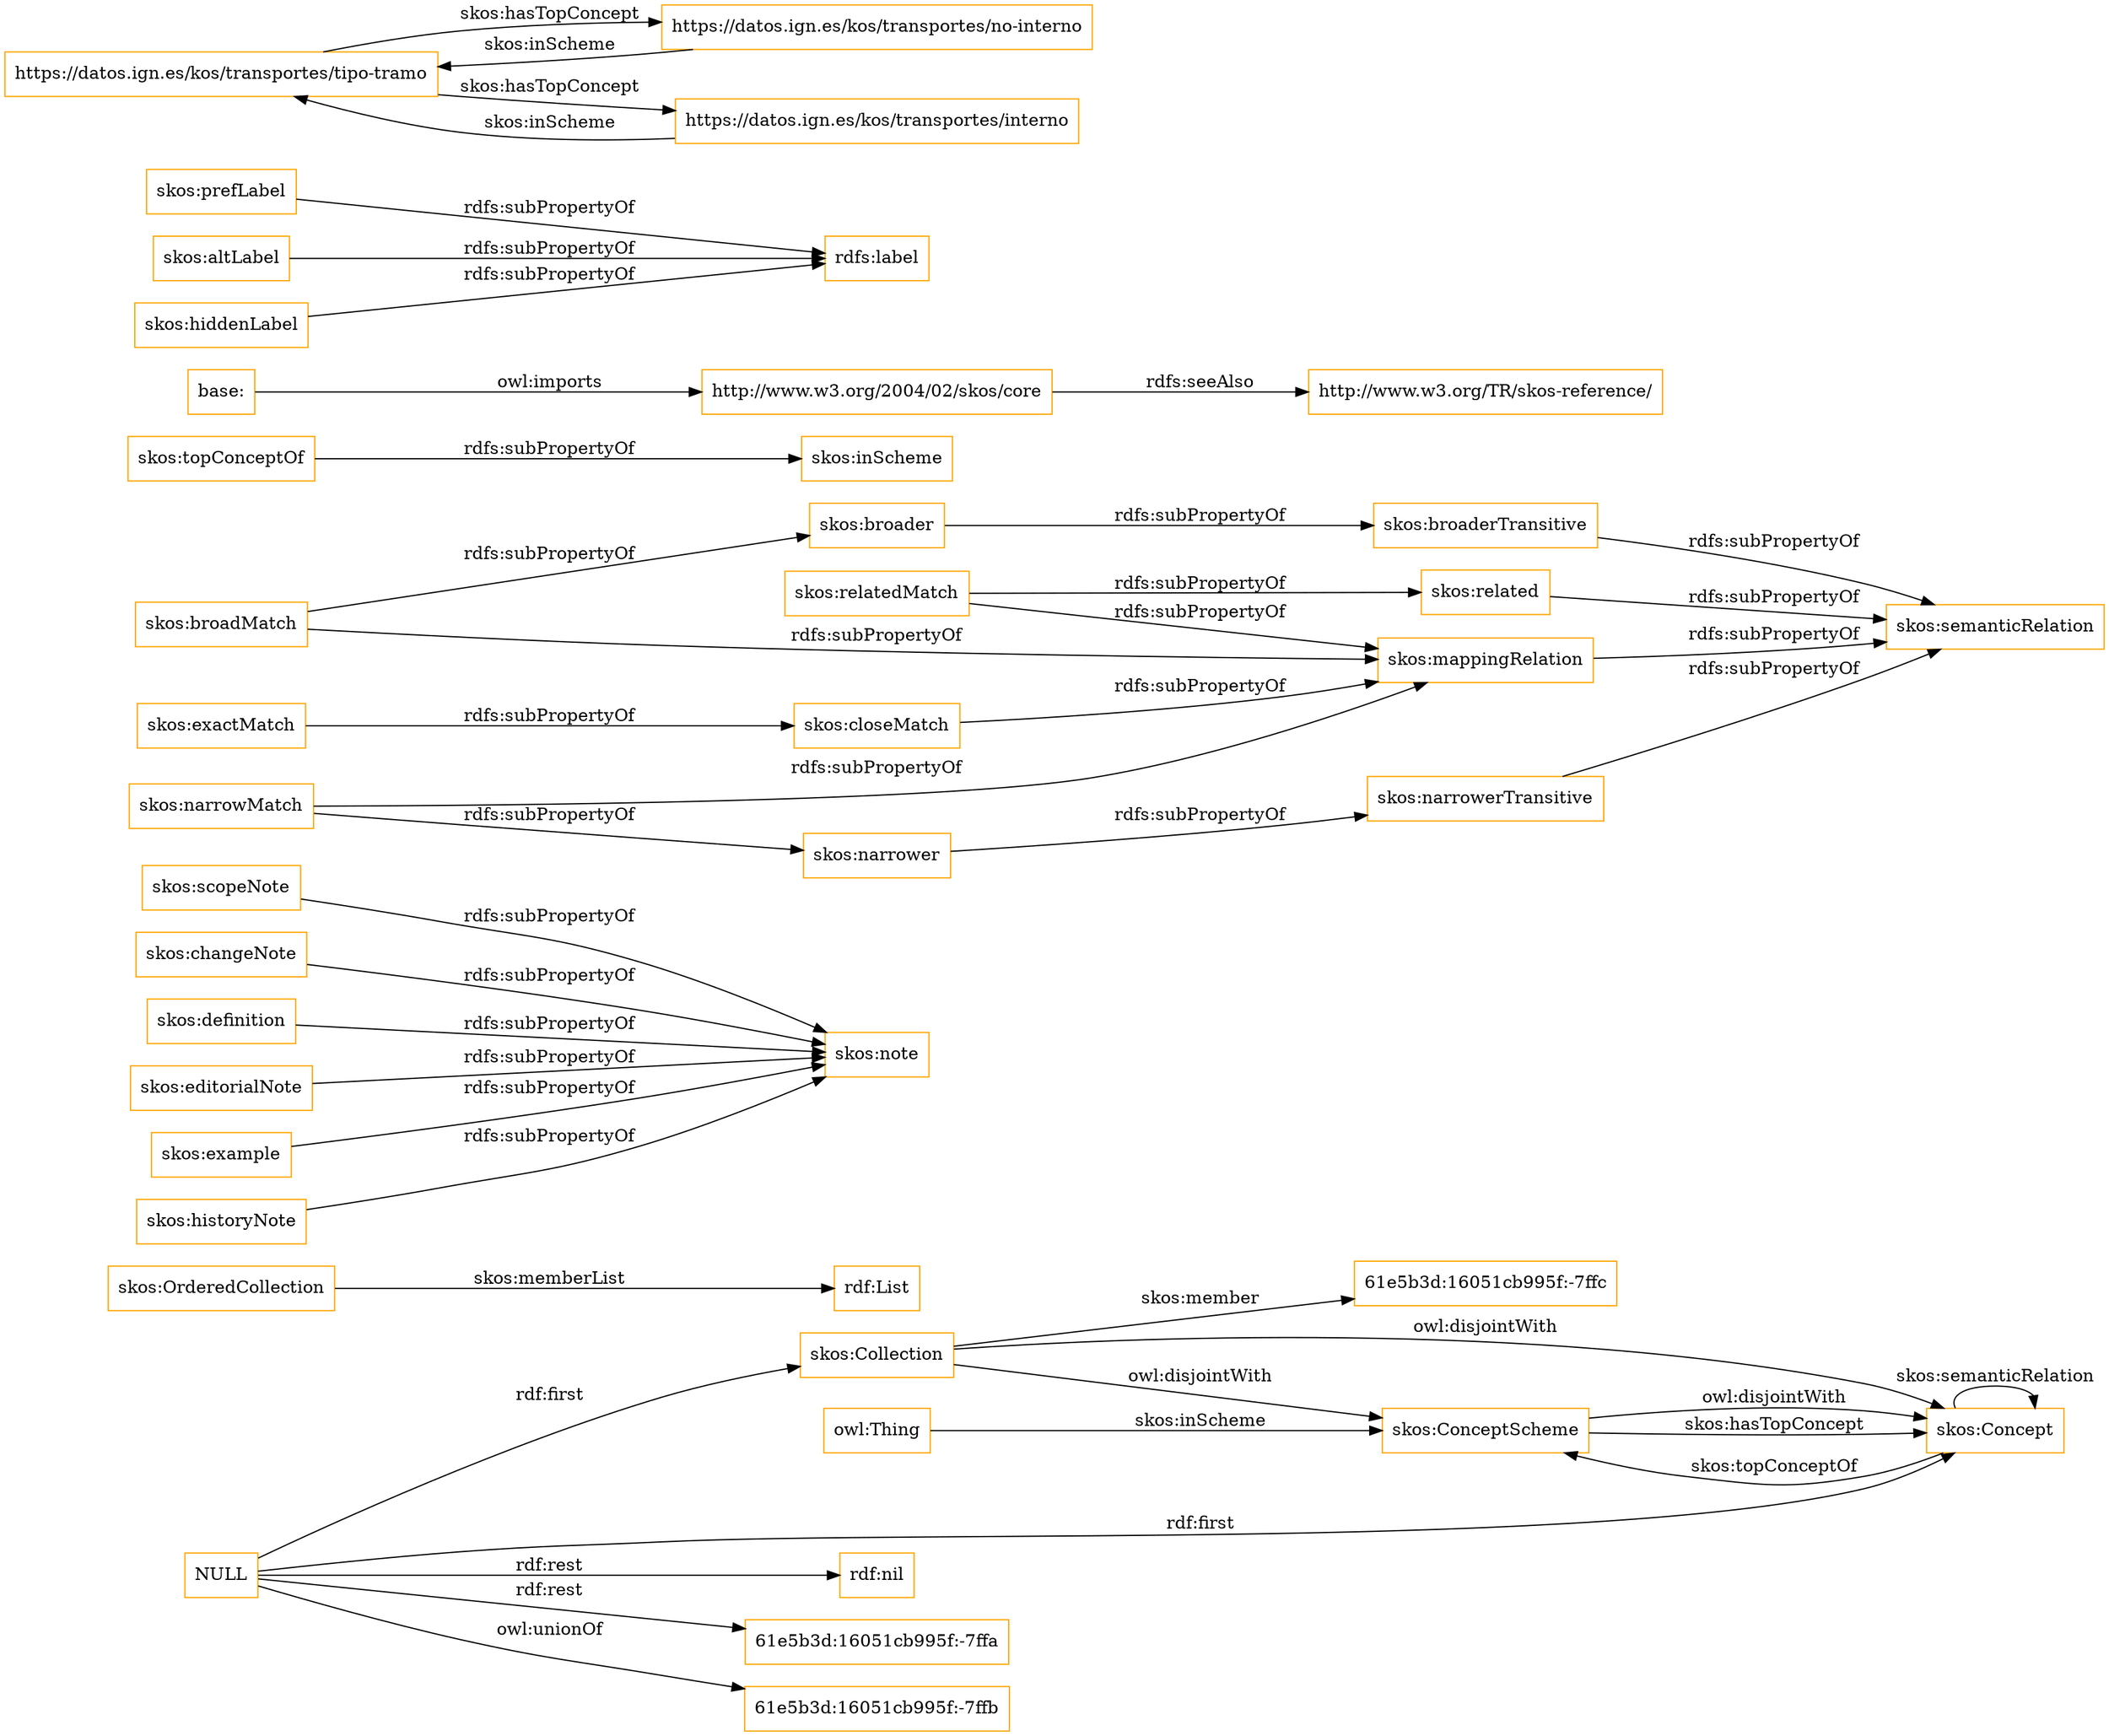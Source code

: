 digraph ar2dtool_diagram { 
rankdir=LR;
size="1501"
node [shape = rectangle, color="orange"]; "61e5b3d:16051cb995f:-7ffc" "skos:OrderedCollection" "skos:Collection" "skos:ConceptScheme" "skos:Concept" ; /*classes style*/
	"NULL" -> "rdf:nil" [ label = "rdf:rest" ];
	"NULL" -> "skos:Collection" [ label = "rdf:first" ];
	"NULL" -> "61e5b3d:16051cb995f:-7ffa" [ label = "rdf:rest" ];
	"NULL" -> "skos:Concept" [ label = "rdf:first" ];
	"NULL" -> "61e5b3d:16051cb995f:-7ffb" [ label = "owl:unionOf" ];
	"skos:scopeNote" -> "skos:note" [ label = "rdfs:subPropertyOf" ];
	"skos:closeMatch" -> "skos:mappingRelation" [ label = "rdfs:subPropertyOf" ];
	"skos:relatedMatch" -> "skos:related" [ label = "rdfs:subPropertyOf" ];
	"skos:relatedMatch" -> "skos:mappingRelation" [ label = "rdfs:subPropertyOf" ];
	"skos:ConceptScheme" -> "skos:Concept" [ label = "owl:disjointWith" ];
	"skos:related" -> "skos:semanticRelation" [ label = "rdfs:subPropertyOf" ];
	"skos:topConceptOf" -> "skos:inScheme" [ label = "rdfs:subPropertyOf" ];
	"skos:broadMatch" -> "skos:broader" [ label = "rdfs:subPropertyOf" ];
	"skos:broadMatch" -> "skos:mappingRelation" [ label = "rdfs:subPropertyOf" ];
	"skos:changeNote" -> "skos:note" [ label = "rdfs:subPropertyOf" ];
	"skos:definition" -> "skos:note" [ label = "rdfs:subPropertyOf" ];
	"skos:editorialNote" -> "skos:note" [ label = "rdfs:subPropertyOf" ];
	"skos:example" -> "skos:note" [ label = "rdfs:subPropertyOf" ];
	"skos:historyNote" -> "skos:note" [ label = "rdfs:subPropertyOf" ];
	"base:" -> "http://www.w3.org/2004/02/skos/core" [ label = "owl:imports" ];
	"skos:exactMatch" -> "skos:closeMatch" [ label = "rdfs:subPropertyOf" ];
	"skos:prefLabel" -> "rdfs:label" [ label = "rdfs:subPropertyOf" ];
	"skos:altLabel" -> "rdfs:label" [ label = "rdfs:subPropertyOf" ];
	"https://datos.ign.es/kos/transportes/tipo-tramo" -> "https://datos.ign.es/kos/transportes/no-interno" [ label = "skos:hasTopConcept" ];
	"https://datos.ign.es/kos/transportes/tipo-tramo" -> "https://datos.ign.es/kos/transportes/interno" [ label = "skos:hasTopConcept" ];
	"skos:broaderTransitive" -> "skos:semanticRelation" [ label = "rdfs:subPropertyOf" ];
	"skos:broader" -> "skos:broaderTransitive" [ label = "rdfs:subPropertyOf" ];
	"skos:mappingRelation" -> "skos:semanticRelation" [ label = "rdfs:subPropertyOf" ];
	"https://datos.ign.es/kos/transportes/interno" -> "https://datos.ign.es/kos/transportes/tipo-tramo" [ label = "skos:inScheme" ];
	"skos:hiddenLabel" -> "rdfs:label" [ label = "rdfs:subPropertyOf" ];
	"http://www.w3.org/2004/02/skos/core" -> "http://www.w3.org/TR/skos-reference/" [ label = "rdfs:seeAlso" ];
	"skos:Collection" -> "skos:ConceptScheme" [ label = "owl:disjointWith" ];
	"skos:Collection" -> "skos:Concept" [ label = "owl:disjointWith" ];
	"skos:narrowMatch" -> "skos:narrower" [ label = "rdfs:subPropertyOf" ];
	"skos:narrowMatch" -> "skos:mappingRelation" [ label = "rdfs:subPropertyOf" ];
	"skos:narrower" -> "skos:narrowerTransitive" [ label = "rdfs:subPropertyOf" ];
	"https://datos.ign.es/kos/transportes/no-interno" -> "https://datos.ign.es/kos/transportes/tipo-tramo" [ label = "skos:inScheme" ];
	"skos:narrowerTransitive" -> "skos:semanticRelation" [ label = "rdfs:subPropertyOf" ];
	"skos:OrderedCollection" -> "rdf:List" [ label = "skos:memberList" ];
	"skos:Concept" -> "skos:ConceptScheme" [ label = "skos:topConceptOf" ];
	"skos:Concept" -> "skos:Concept" [ label = "skos:semanticRelation" ];
	"skos:Collection" -> "61e5b3d:16051cb995f:-7ffc" [ label = "skos:member" ];
	"skos:ConceptScheme" -> "skos:Concept" [ label = "skos:hasTopConcept" ];
	"owl:Thing" -> "skos:ConceptScheme" [ label = "skos:inScheme" ];

}
